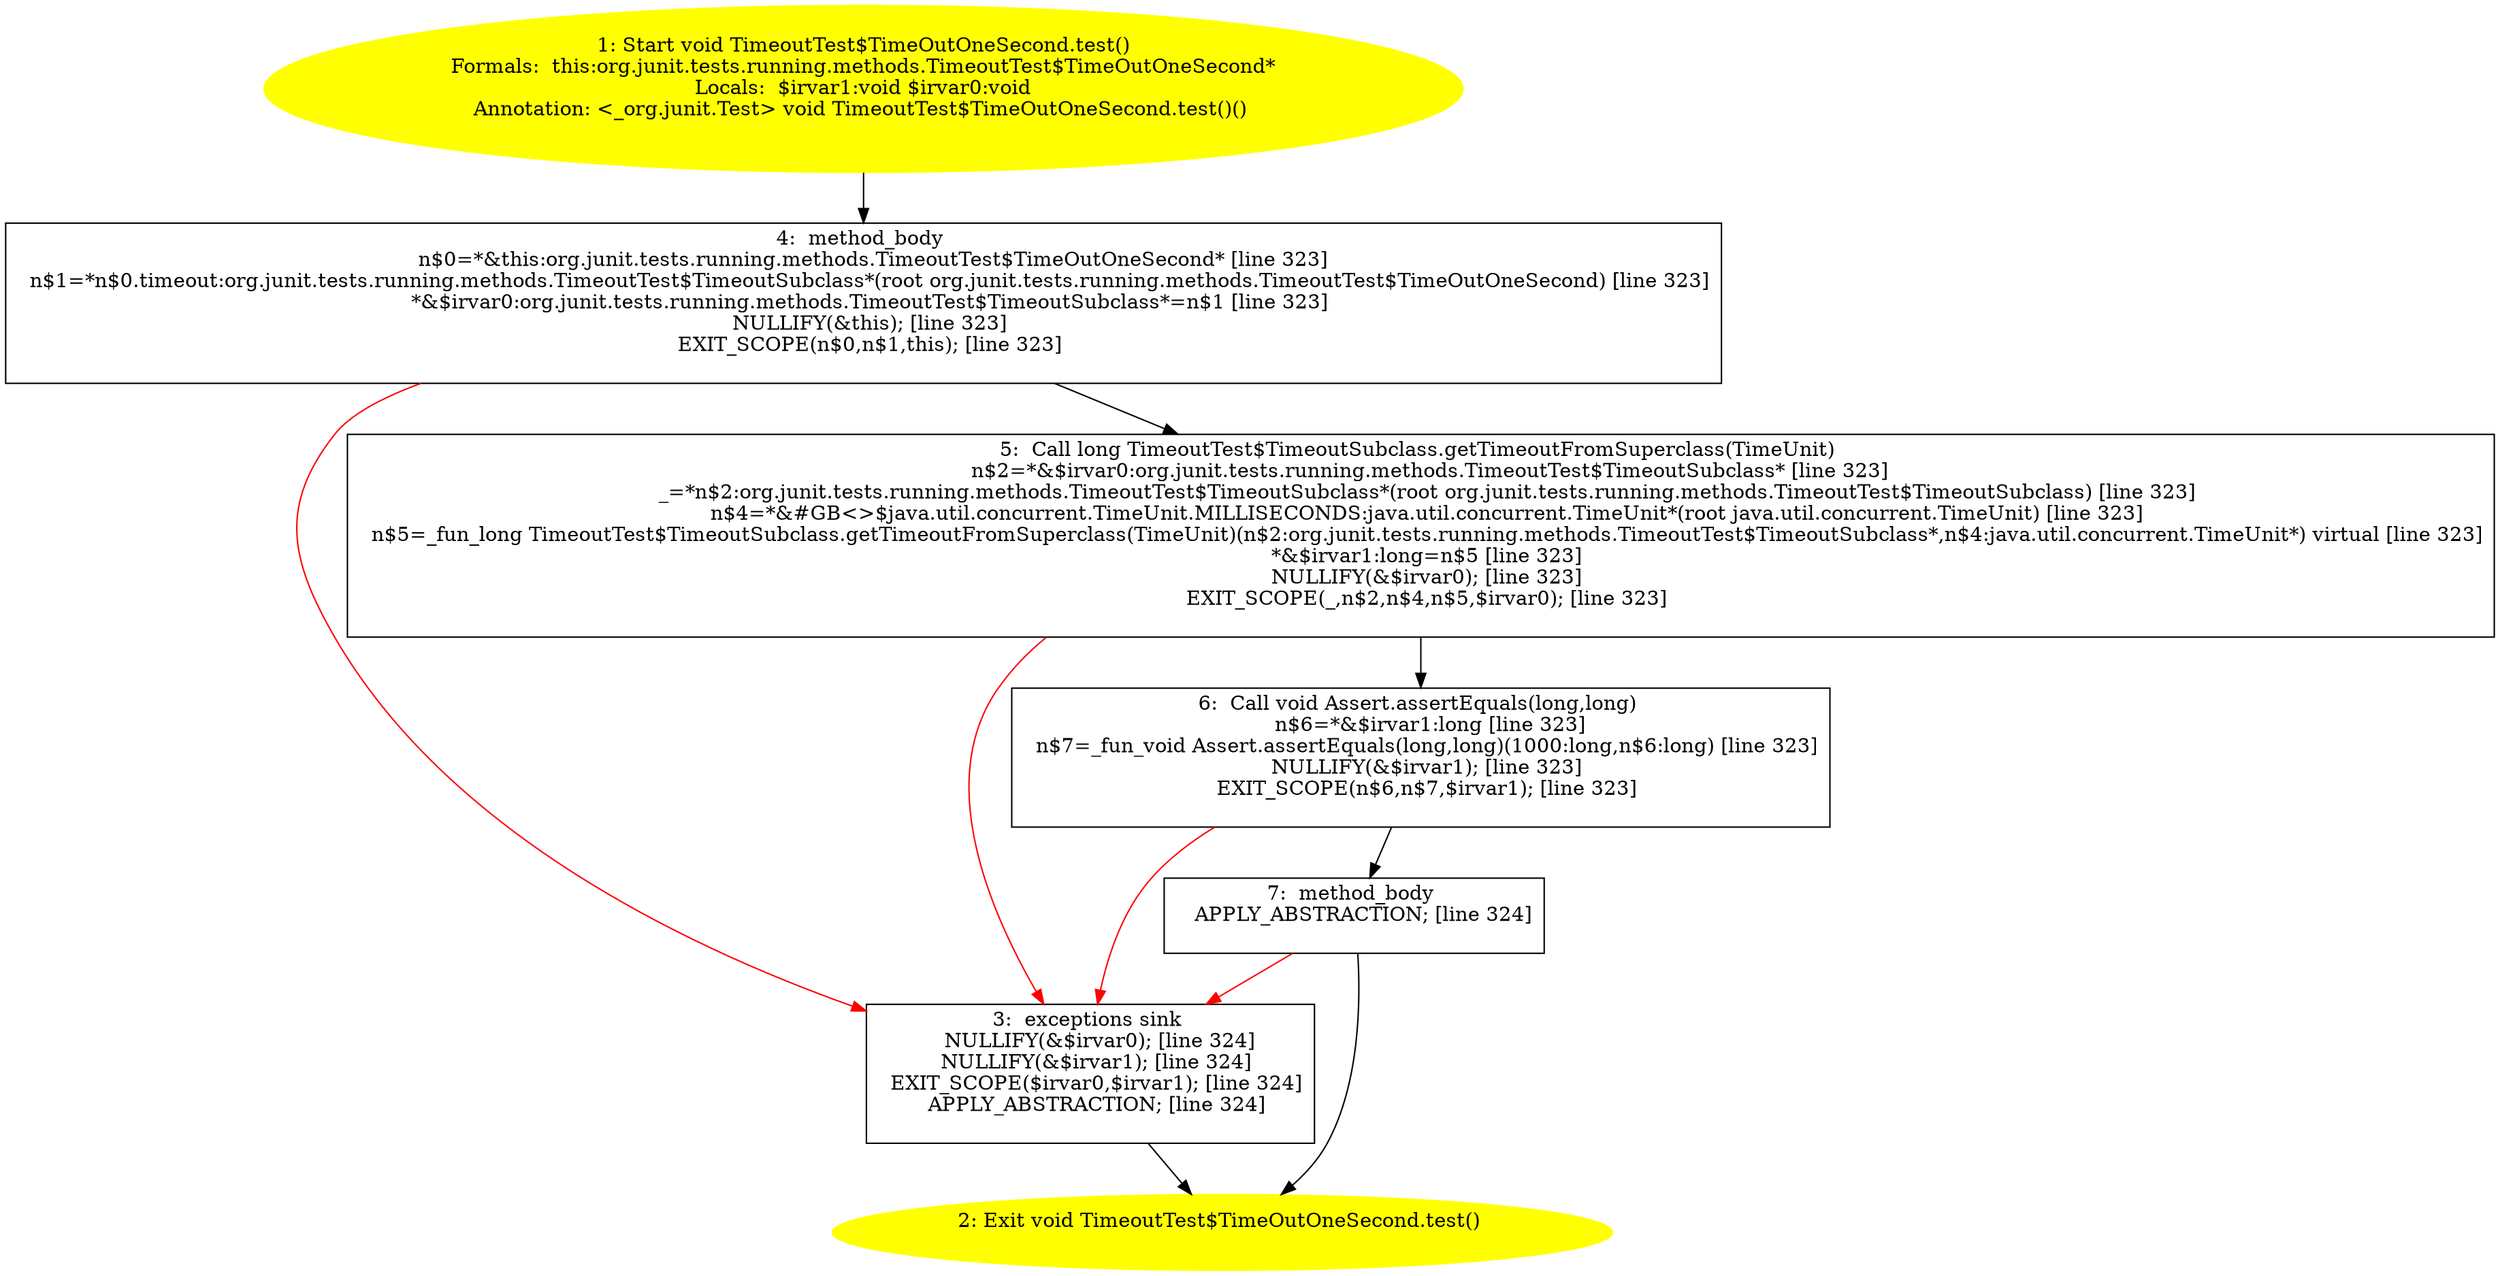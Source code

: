 /* @generated */
digraph cfg {
"org.junit.tests.running.methods.TimeoutTest$TimeOutOneSecond.test():void.c9161146e63babf80c0b65f5723efc8d_1" [label="1: Start void TimeoutTest$TimeOutOneSecond.test()\nFormals:  this:org.junit.tests.running.methods.TimeoutTest$TimeOutOneSecond*\nLocals:  $irvar1:void $irvar0:void\nAnnotation: <_org.junit.Test> void TimeoutTest$TimeOutOneSecond.test()() \n  " color=yellow style=filled]
	

	 "org.junit.tests.running.methods.TimeoutTest$TimeOutOneSecond.test():void.c9161146e63babf80c0b65f5723efc8d_1" -> "org.junit.tests.running.methods.TimeoutTest$TimeOutOneSecond.test():void.c9161146e63babf80c0b65f5723efc8d_4" ;
"org.junit.tests.running.methods.TimeoutTest$TimeOutOneSecond.test():void.c9161146e63babf80c0b65f5723efc8d_2" [label="2: Exit void TimeoutTest$TimeOutOneSecond.test() \n  " color=yellow style=filled]
	

"org.junit.tests.running.methods.TimeoutTest$TimeOutOneSecond.test():void.c9161146e63babf80c0b65f5723efc8d_3" [label="3:  exceptions sink \n   NULLIFY(&$irvar0); [line 324]\n  NULLIFY(&$irvar1); [line 324]\n  EXIT_SCOPE($irvar0,$irvar1); [line 324]\n  APPLY_ABSTRACTION; [line 324]\n " shape="box"]
	

	 "org.junit.tests.running.methods.TimeoutTest$TimeOutOneSecond.test():void.c9161146e63babf80c0b65f5723efc8d_3" -> "org.junit.tests.running.methods.TimeoutTest$TimeOutOneSecond.test():void.c9161146e63babf80c0b65f5723efc8d_2" ;
"org.junit.tests.running.methods.TimeoutTest$TimeOutOneSecond.test():void.c9161146e63babf80c0b65f5723efc8d_4" [label="4:  method_body \n   n$0=*&this:org.junit.tests.running.methods.TimeoutTest$TimeOutOneSecond* [line 323]\n  n$1=*n$0.timeout:org.junit.tests.running.methods.TimeoutTest$TimeoutSubclass*(root org.junit.tests.running.methods.TimeoutTest$TimeOutOneSecond) [line 323]\n  *&$irvar0:org.junit.tests.running.methods.TimeoutTest$TimeoutSubclass*=n$1 [line 323]\n  NULLIFY(&this); [line 323]\n  EXIT_SCOPE(n$0,n$1,this); [line 323]\n " shape="box"]
	

	 "org.junit.tests.running.methods.TimeoutTest$TimeOutOneSecond.test():void.c9161146e63babf80c0b65f5723efc8d_4" -> "org.junit.tests.running.methods.TimeoutTest$TimeOutOneSecond.test():void.c9161146e63babf80c0b65f5723efc8d_5" ;
	 "org.junit.tests.running.methods.TimeoutTest$TimeOutOneSecond.test():void.c9161146e63babf80c0b65f5723efc8d_4" -> "org.junit.tests.running.methods.TimeoutTest$TimeOutOneSecond.test():void.c9161146e63babf80c0b65f5723efc8d_3" [color="red" ];
"org.junit.tests.running.methods.TimeoutTest$TimeOutOneSecond.test():void.c9161146e63babf80c0b65f5723efc8d_5" [label="5:  Call long TimeoutTest$TimeoutSubclass.getTimeoutFromSuperclass(TimeUnit) \n   n$2=*&$irvar0:org.junit.tests.running.methods.TimeoutTest$TimeoutSubclass* [line 323]\n  _=*n$2:org.junit.tests.running.methods.TimeoutTest$TimeoutSubclass*(root org.junit.tests.running.methods.TimeoutTest$TimeoutSubclass) [line 323]\n  n$4=*&#GB<>$java.util.concurrent.TimeUnit.MILLISECONDS:java.util.concurrent.TimeUnit*(root java.util.concurrent.TimeUnit) [line 323]\n  n$5=_fun_long TimeoutTest$TimeoutSubclass.getTimeoutFromSuperclass(TimeUnit)(n$2:org.junit.tests.running.methods.TimeoutTest$TimeoutSubclass*,n$4:java.util.concurrent.TimeUnit*) virtual [line 323]\n  *&$irvar1:long=n$5 [line 323]\n  NULLIFY(&$irvar0); [line 323]\n  EXIT_SCOPE(_,n$2,n$4,n$5,$irvar0); [line 323]\n " shape="box"]
	

	 "org.junit.tests.running.methods.TimeoutTest$TimeOutOneSecond.test():void.c9161146e63babf80c0b65f5723efc8d_5" -> "org.junit.tests.running.methods.TimeoutTest$TimeOutOneSecond.test():void.c9161146e63babf80c0b65f5723efc8d_6" ;
	 "org.junit.tests.running.methods.TimeoutTest$TimeOutOneSecond.test():void.c9161146e63babf80c0b65f5723efc8d_5" -> "org.junit.tests.running.methods.TimeoutTest$TimeOutOneSecond.test():void.c9161146e63babf80c0b65f5723efc8d_3" [color="red" ];
"org.junit.tests.running.methods.TimeoutTest$TimeOutOneSecond.test():void.c9161146e63babf80c0b65f5723efc8d_6" [label="6:  Call void Assert.assertEquals(long,long) \n   n$6=*&$irvar1:long [line 323]\n  n$7=_fun_void Assert.assertEquals(long,long)(1000:long,n$6:long) [line 323]\n  NULLIFY(&$irvar1); [line 323]\n  EXIT_SCOPE(n$6,n$7,$irvar1); [line 323]\n " shape="box"]
	

	 "org.junit.tests.running.methods.TimeoutTest$TimeOutOneSecond.test():void.c9161146e63babf80c0b65f5723efc8d_6" -> "org.junit.tests.running.methods.TimeoutTest$TimeOutOneSecond.test():void.c9161146e63babf80c0b65f5723efc8d_7" ;
	 "org.junit.tests.running.methods.TimeoutTest$TimeOutOneSecond.test():void.c9161146e63babf80c0b65f5723efc8d_6" -> "org.junit.tests.running.methods.TimeoutTest$TimeOutOneSecond.test():void.c9161146e63babf80c0b65f5723efc8d_3" [color="red" ];
"org.junit.tests.running.methods.TimeoutTest$TimeOutOneSecond.test():void.c9161146e63babf80c0b65f5723efc8d_7" [label="7:  method_body \n   APPLY_ABSTRACTION; [line 324]\n " shape="box"]
	

	 "org.junit.tests.running.methods.TimeoutTest$TimeOutOneSecond.test():void.c9161146e63babf80c0b65f5723efc8d_7" -> "org.junit.tests.running.methods.TimeoutTest$TimeOutOneSecond.test():void.c9161146e63babf80c0b65f5723efc8d_2" ;
	 "org.junit.tests.running.methods.TimeoutTest$TimeOutOneSecond.test():void.c9161146e63babf80c0b65f5723efc8d_7" -> "org.junit.tests.running.methods.TimeoutTest$TimeOutOneSecond.test():void.c9161146e63babf80c0b65f5723efc8d_3" [color="red" ];
}
